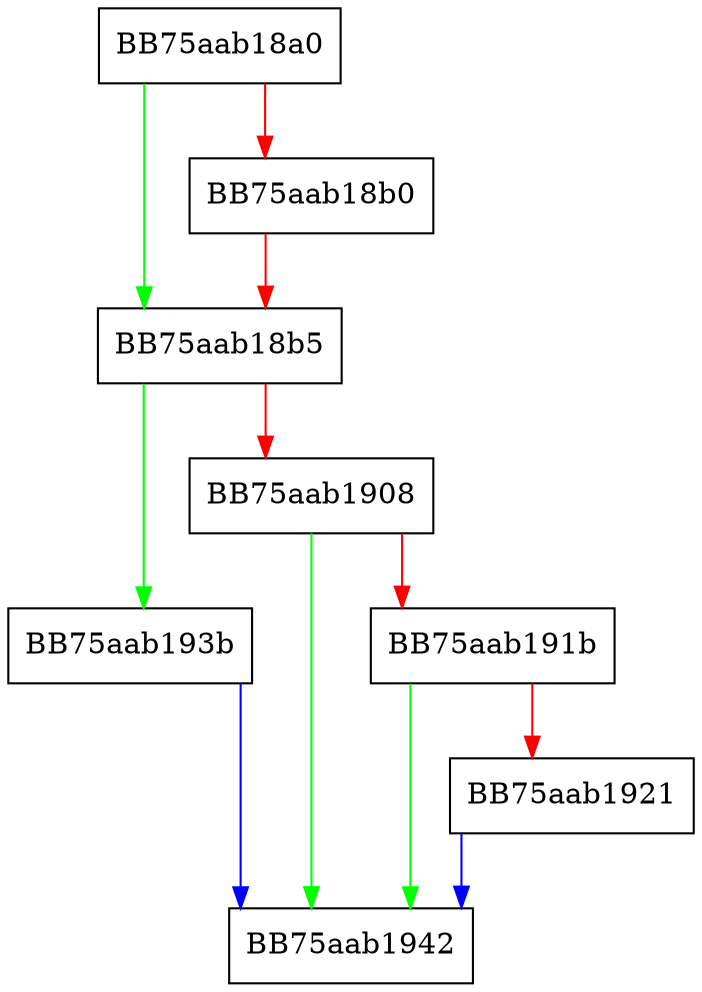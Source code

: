 digraph Reset {
  node [shape="box"];
  graph [splines=ortho];
  BB75aab18a0 -> BB75aab18b5 [color="green"];
  BB75aab18a0 -> BB75aab18b0 [color="red"];
  BB75aab18b0 -> BB75aab18b5 [color="red"];
  BB75aab18b5 -> BB75aab193b [color="green"];
  BB75aab18b5 -> BB75aab1908 [color="red"];
  BB75aab1908 -> BB75aab1942 [color="green"];
  BB75aab1908 -> BB75aab191b [color="red"];
  BB75aab191b -> BB75aab1942 [color="green"];
  BB75aab191b -> BB75aab1921 [color="red"];
  BB75aab1921 -> BB75aab1942 [color="blue"];
  BB75aab193b -> BB75aab1942 [color="blue"];
}